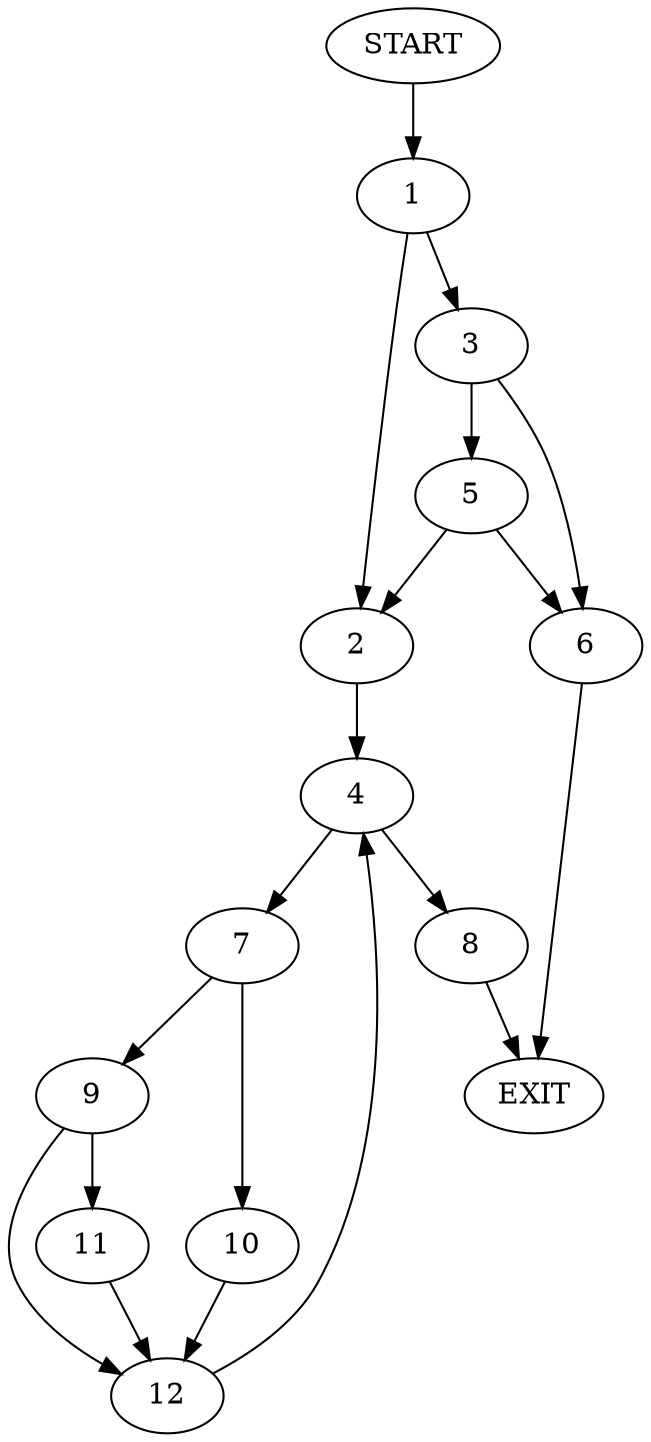 digraph {
0 [label="START"]
13 [label="EXIT"]
0 -> 1
1 -> 2
1 -> 3
2 -> 4
3 -> 5
3 -> 6
5 -> 2
5 -> 6
6 -> 13
4 -> 7
4 -> 8
7 -> 9
7 -> 10
8 -> 13
9 -> 11
9 -> 12
10 -> 12
12 -> 4
11 -> 12
}
